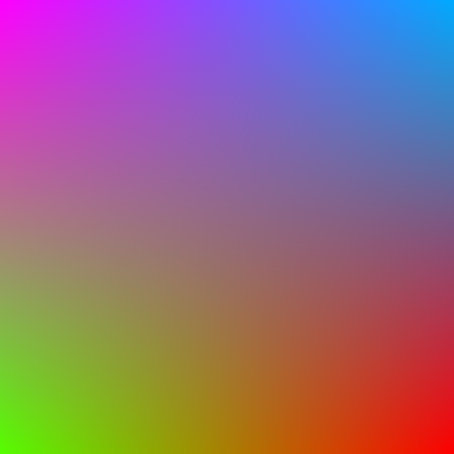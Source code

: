 size(8cm,0);
import palette;

real[][] v={{1,2},{3,4}};
pen[] Palette=Rainbow();

latticeshade(box((0,0),(1,1)),palette(v,Palette));
